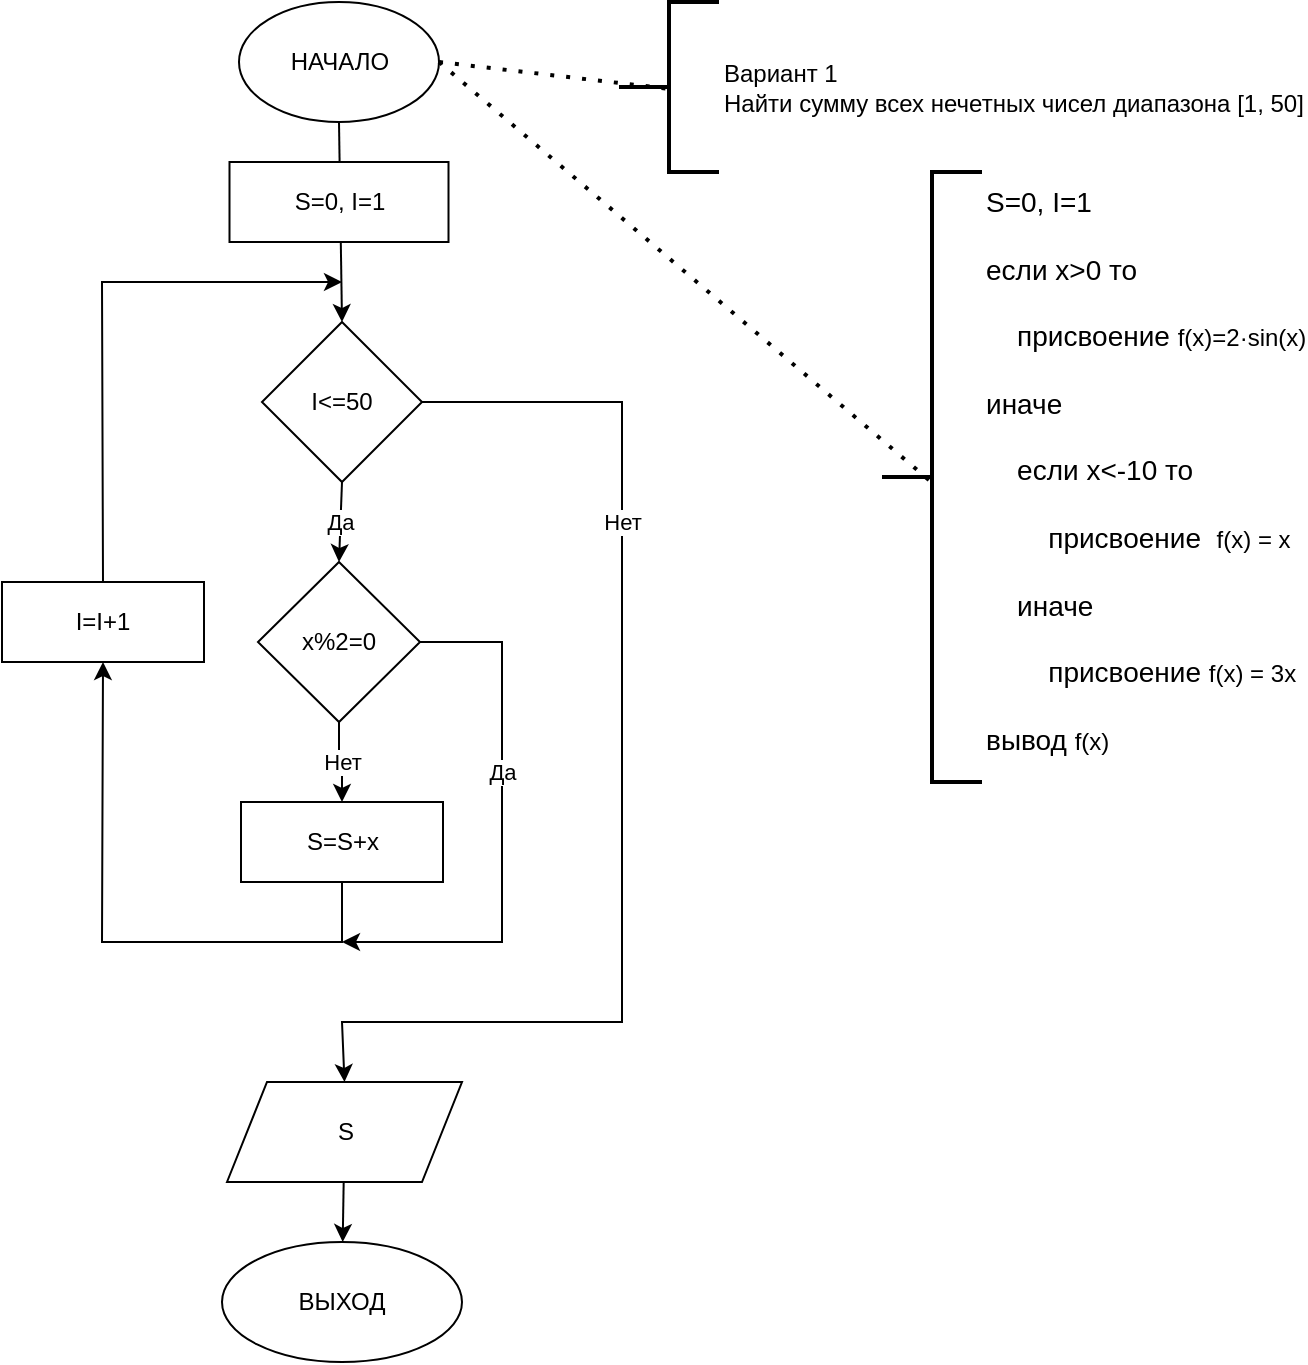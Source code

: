 <mxfile version="17.2.4" type="github">
  <diagram id="avpvHl-mnaf0dV959y6t" name="Page-1">
    <mxGraphModel dx="955" dy="972" grid="1" gridSize="10" guides="1" tooltips="1" connect="1" arrows="1" fold="1" page="1" pageScale="1" pageWidth="827" pageHeight="1169" math="0" shadow="0">
      <root>
        <mxCell id="0" />
        <mxCell id="1" parent="0" />
        <mxCell id="Zf2f9bM3o7Nj7mo30cqq-1" value="Да" style="edgeStyle=none;rounded=0;orthogonalLoop=1;jettySize=auto;html=1;entryX=0.5;entryY=0;entryDx=0;entryDy=0;exitX=0.5;exitY=1;exitDx=0;exitDy=0;" edge="1" parent="1" source="Zf2f9bM3o7Nj7mo30cqq-27" target="Zf2f9bM3o7Nj7mo30cqq-5">
          <mxGeometry relative="1" as="geometry">
            <mxPoint x="179.5" y="160" as="sourcePoint" />
            <mxPoint x="179.5" y="330" as="targetPoint" />
          </mxGeometry>
        </mxCell>
        <mxCell id="Zf2f9bM3o7Nj7mo30cqq-2" value="НАЧАЛО" style="ellipse;whiteSpace=wrap;html=1;" vertex="1" parent="1">
          <mxGeometry x="128.5" y="80" width="100" height="60" as="geometry" />
        </mxCell>
        <mxCell id="Zf2f9bM3o7Nj7mo30cqq-3" value="Да" style="edgeStyle=none;rounded=0;orthogonalLoop=1;jettySize=auto;html=1;exitX=1;exitY=0.5;exitDx=0;exitDy=0;" edge="1" parent="1" source="Zf2f9bM3o7Nj7mo30cqq-5">
          <mxGeometry x="-0.222" relative="1" as="geometry">
            <mxPoint x="180" y="550" as="targetPoint" />
            <Array as="points">
              <mxPoint x="260" y="400" />
              <mxPoint x="260" y="550" />
            </Array>
            <mxPoint as="offset" />
          </mxGeometry>
        </mxCell>
        <mxCell id="Zf2f9bM3o7Nj7mo30cqq-4" value="Нет" style="edgeStyle=orthogonalEdgeStyle;rounded=0;orthogonalLoop=1;jettySize=auto;html=1;" edge="1" parent="1" source="Zf2f9bM3o7Nj7mo30cqq-5" target="Zf2f9bM3o7Nj7mo30cqq-16">
          <mxGeometry relative="1" as="geometry" />
        </mxCell>
        <mxCell id="Zf2f9bM3o7Nj7mo30cqq-5" value="x%2=0" style="rhombus;whiteSpace=wrap;html=1;" vertex="1" parent="1">
          <mxGeometry x="138" y="360" width="81" height="80" as="geometry" />
        </mxCell>
        <mxCell id="Zf2f9bM3o7Nj7mo30cqq-8" value="" style="edgeStyle=none;rounded=0;orthogonalLoop=1;jettySize=auto;html=1;" edge="1" parent="1" source="Zf2f9bM3o7Nj7mo30cqq-9" target="Zf2f9bM3o7Nj7mo30cqq-11">
          <mxGeometry relative="1" as="geometry" />
        </mxCell>
        <mxCell id="Zf2f9bM3o7Nj7mo30cqq-9" value="S" style="shape=parallelogram;perimeter=parallelogramPerimeter;whiteSpace=wrap;html=1;fixedSize=1;" vertex="1" parent="1">
          <mxGeometry x="122.5" y="620" width="117.5" height="50" as="geometry" />
        </mxCell>
        <mxCell id="Zf2f9bM3o7Nj7mo30cqq-10" style="edgeStyle=none;rounded=0;orthogonalLoop=1;jettySize=auto;html=1;exitX=0.5;exitY=1;exitDx=0;exitDy=0;" edge="1" parent="1" source="Zf2f9bM3o7Nj7mo30cqq-9" target="Zf2f9bM3o7Nj7mo30cqq-9">
          <mxGeometry relative="1" as="geometry" />
        </mxCell>
        <mxCell id="Zf2f9bM3o7Nj7mo30cqq-11" value="ВЫХОД" style="ellipse;whiteSpace=wrap;html=1;" vertex="1" parent="1">
          <mxGeometry x="120" y="700" width="120" height="60" as="geometry" />
        </mxCell>
        <mxCell id="Zf2f9bM3o7Nj7mo30cqq-12" value="Вариант 1 &lt;br&gt;&lt;div&gt;Найти сумму всех нечетных чисел диапазона [1, 50]&lt;br&gt;&lt;/div&gt;" style="strokeWidth=2;html=1;shape=mxgraph.flowchart.annotation_2;align=left;labelPosition=right;pointerEvents=1;" vertex="1" parent="1">
          <mxGeometry x="318.5" y="80" width="50" height="85" as="geometry" />
        </mxCell>
        <mxCell id="Zf2f9bM3o7Nj7mo30cqq-13" value="" style="endArrow=none;dashed=1;html=1;dashPattern=1 3;strokeWidth=2;rounded=0;exitX=1;exitY=0.5;exitDx=0;exitDy=0;entryX=0.52;entryY=0.512;entryDx=0;entryDy=0;entryPerimeter=0;" edge="1" parent="1" source="Zf2f9bM3o7Nj7mo30cqq-2" target="Zf2f9bM3o7Nj7mo30cqq-12">
          <mxGeometry width="50" height="50" relative="1" as="geometry">
            <mxPoint x="312" y="240" as="sourcePoint" />
            <mxPoint x="362" y="190" as="targetPoint" />
          </mxGeometry>
        </mxCell>
        <mxCell id="Zf2f9bM3o7Nj7mo30cqq-14" value="S=0, I=1&lt;br&gt;&lt;br&gt;если x&amp;gt;0 то&lt;br&gt;&lt;span&gt;	&lt;/span&gt;&lt;span&gt;	&lt;/span&gt;&lt;br&gt;&lt;span&gt;&lt;/span&gt;&amp;nbsp; &amp;nbsp; присвоение&amp;nbsp;&lt;span style=&quot;font-size: 12px ; text-align: center&quot;&gt;f(x)=2·sin(x)&lt;/span&gt;&lt;br&gt;&amp;nbsp; &amp;nbsp;&amp;nbsp;&lt;br&gt;иначе &lt;br&gt;&amp;nbsp; &amp;nbsp; &lt;br&gt;&amp;nbsp; &amp;nbsp; если x&amp;lt;-10 то&lt;br&gt;&lt;br&gt;&amp;nbsp; &amp;nbsp; &amp;nbsp; &amp;nbsp; присвоение&amp;nbsp;&amp;nbsp;&lt;span style=&quot;font-size: 12px ; text-align: center&quot;&gt;f(x) = x&lt;/span&gt;&lt;br&gt;&lt;br&gt;&amp;nbsp; &amp;nbsp; иначе&amp;nbsp;&lt;br&gt;&lt;br&gt;&amp;nbsp; &amp;nbsp; &amp;nbsp; &amp;nbsp; присвоение&amp;nbsp;&lt;span style=&quot;font-size: 12px ; text-align: center&quot;&gt;f(x) = 3&lt;/span&gt;&lt;span style=&quot;font-size: 12px ; text-align: center&quot;&gt;x&lt;/span&gt;&lt;br&gt;&lt;br&gt;вывод&amp;nbsp;&lt;span style=&quot;font-size: 12px ; text-align: center&quot;&gt;f(x)&lt;/span&gt;" style="strokeWidth=2;html=1;shape=mxgraph.flowchart.annotation_2;align=left;labelPosition=right;pointerEvents=1;verticalAlign=top;fontSize=14;spacing=2;spacingBottom=0;spacingLeft=0;spacingTop=0;horizontal=1;" vertex="1" parent="1">
          <mxGeometry x="450" y="165" width="50" height="305" as="geometry" />
        </mxCell>
        <mxCell id="Zf2f9bM3o7Nj7mo30cqq-15" value="" style="endArrow=none;dashed=1;html=1;dashPattern=1 3;strokeWidth=2;rounded=0;exitX=1;exitY=0.5;exitDx=0;exitDy=0;entryX=0.52;entryY=0.512;entryDx=0;entryDy=0;entryPerimeter=0;" edge="1" parent="1" source="Zf2f9bM3o7Nj7mo30cqq-2" target="Zf2f9bM3o7Nj7mo30cqq-14">
          <mxGeometry width="50" height="50" relative="1" as="geometry">
            <mxPoint x="549.5" y="195" as="sourcePoint" />
            <mxPoint x="682" y="255" as="targetPoint" />
          </mxGeometry>
        </mxCell>
        <mxCell id="Zf2f9bM3o7Nj7mo30cqq-16" value="S=S+x" style="whiteSpace=wrap;html=1;" vertex="1" parent="1">
          <mxGeometry x="129.5" y="480" width="101" height="40" as="geometry" />
        </mxCell>
        <mxCell id="Zf2f9bM3o7Nj7mo30cqq-23" value="" style="endArrow=classic;html=1;rounded=0;exitX=0.5;exitY=1;exitDx=0;exitDy=0;entryX=0.5;entryY=1;entryDx=0;entryDy=0;" edge="1" parent="1" source="Zf2f9bM3o7Nj7mo30cqq-16" target="Zf2f9bM3o7Nj7mo30cqq-28">
          <mxGeometry width="50" height="50" relative="1" as="geometry">
            <mxPoint x="179" y="520" as="sourcePoint" />
            <mxPoint x="60" y="470" as="targetPoint" />
            <Array as="points">
              <mxPoint x="180" y="550" />
              <mxPoint x="60" y="550" />
            </Array>
          </mxGeometry>
        </mxCell>
        <mxCell id="Zf2f9bM3o7Nj7mo30cqq-24" value="Нет" style="endArrow=classic;html=1;rounded=0;exitX=1;exitY=0.5;exitDx=0;exitDy=0;entryX=0.5;entryY=0;entryDx=0;entryDy=0;" edge="1" parent="1" source="Zf2f9bM3o7Nj7mo30cqq-27" target="Zf2f9bM3o7Nj7mo30cqq-9">
          <mxGeometry x="-0.448" width="50" height="50" relative="1" as="geometry">
            <mxPoint x="499.5" y="590" as="sourcePoint" />
            <mxPoint x="179.5" y="590" as="targetPoint" />
            <Array as="points">
              <mxPoint x="320" y="280" />
              <mxPoint x="320" y="590" />
              <mxPoint x="180" y="590" />
            </Array>
            <mxPoint as="offset" />
          </mxGeometry>
        </mxCell>
        <mxCell id="Zf2f9bM3o7Nj7mo30cqq-27" value="I&amp;lt;=50" style="rhombus;whiteSpace=wrap;html=1;" vertex="1" parent="1">
          <mxGeometry x="140" y="240" width="80" height="80" as="geometry" />
        </mxCell>
        <mxCell id="Zf2f9bM3o7Nj7mo30cqq-28" value="I=I+1" style="whiteSpace=wrap;html=1;" vertex="1" parent="1">
          <mxGeometry x="10" y="370" width="101" height="40" as="geometry" />
        </mxCell>
        <mxCell id="Zf2f9bM3o7Nj7mo30cqq-29" value="" style="endArrow=classic;html=1;rounded=0;exitX=0.5;exitY=0;exitDx=0;exitDy=0;" edge="1" parent="1" source="Zf2f9bM3o7Nj7mo30cqq-28">
          <mxGeometry width="50" height="50" relative="1" as="geometry">
            <mxPoint x="310" y="460" as="sourcePoint" />
            <mxPoint x="180" y="220" as="targetPoint" />
            <Array as="points">
              <mxPoint x="60" y="220" />
            </Array>
          </mxGeometry>
        </mxCell>
        <mxCell id="Zf2f9bM3o7Nj7mo30cqq-34" value="" style="endArrow=classic;html=1;rounded=0;exitX=0.5;exitY=1;exitDx=0;exitDy=0;entryX=0.5;entryY=0;entryDx=0;entryDy=0;" edge="1" parent="1" source="Zf2f9bM3o7Nj7mo30cqq-2" target="Zf2f9bM3o7Nj7mo30cqq-27">
          <mxGeometry width="50" height="50" relative="1" as="geometry">
            <mxPoint x="310" y="460" as="sourcePoint" />
            <mxPoint x="360" y="410" as="targetPoint" />
          </mxGeometry>
        </mxCell>
        <mxCell id="Zf2f9bM3o7Nj7mo30cqq-35" value="S=0, I=1" style="rounded=0;whiteSpace=wrap;html=1;" vertex="1" parent="1">
          <mxGeometry x="123.75" y="160" width="109.5" height="40" as="geometry" />
        </mxCell>
      </root>
    </mxGraphModel>
  </diagram>
</mxfile>
